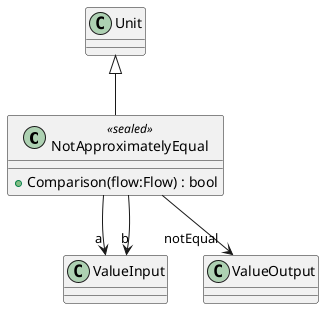 @startuml
class NotApproximatelyEqual <<sealed>> {
    + Comparison(flow:Flow) : bool
}
Unit <|-- NotApproximatelyEqual
NotApproximatelyEqual --> "a" ValueInput
NotApproximatelyEqual --> "b" ValueInput
NotApproximatelyEqual --> "notEqual" ValueOutput
@enduml
